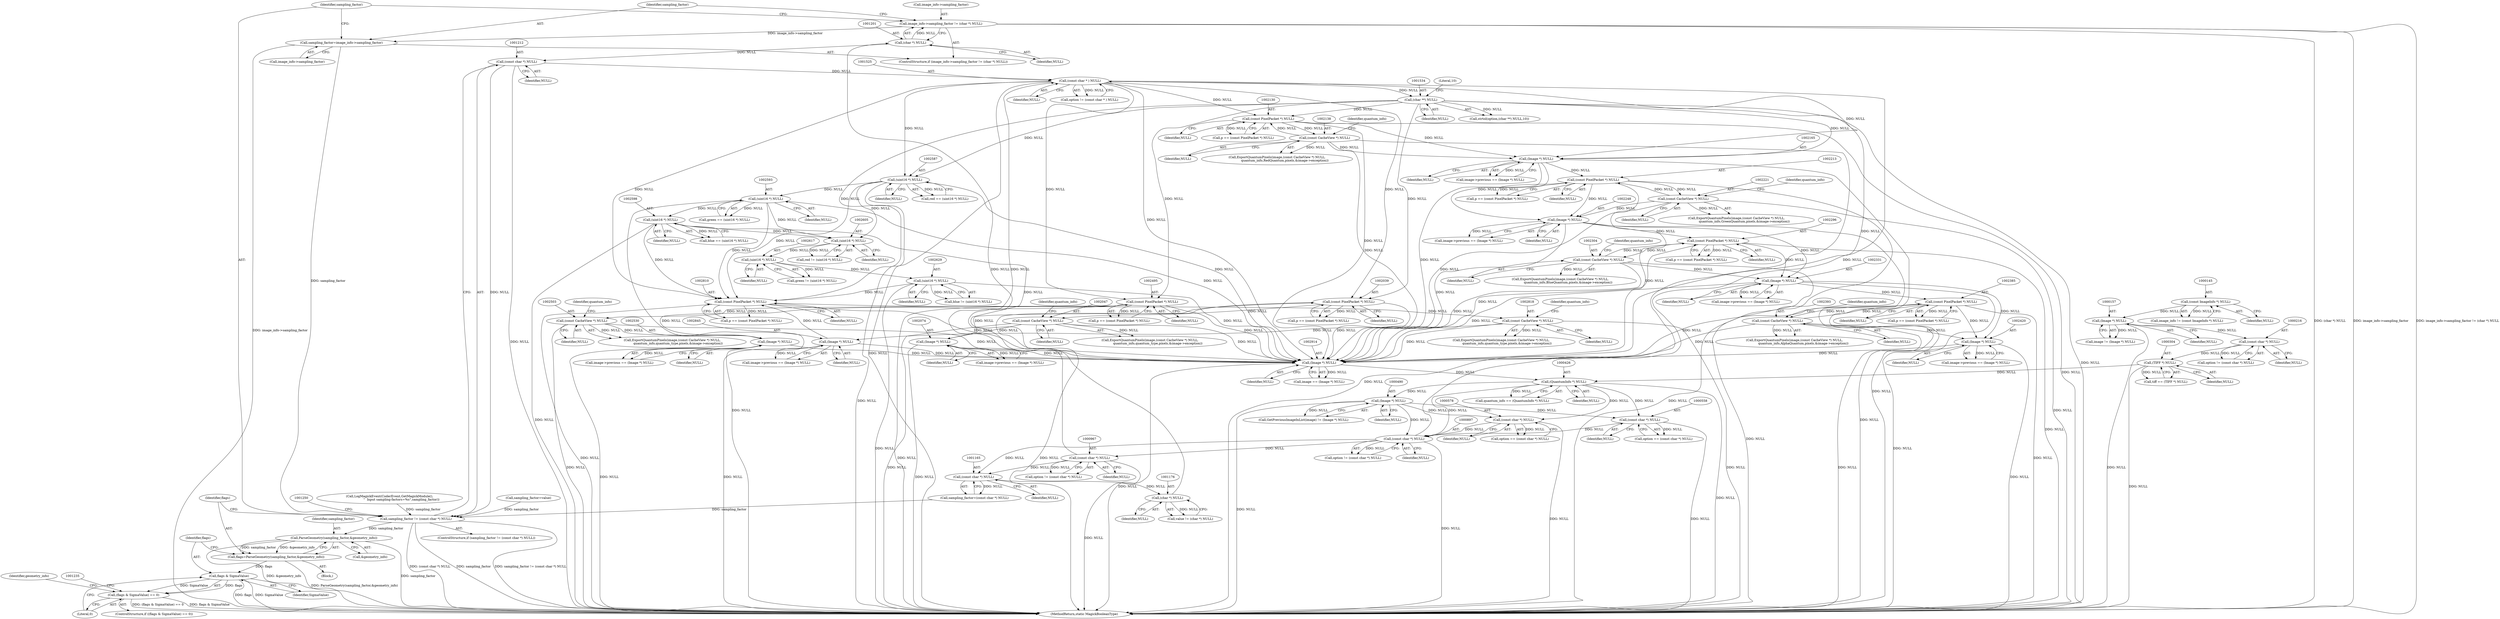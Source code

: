 digraph "0_ImageMagick6_3c53413eb544cc567309b4c86485eae43e956112@pointer" {
"1001196" [label="(Call,image_info->sampling_factor != (char *) NULL)"];
"1001200" [label="(Call,(char *) NULL)"];
"1001175" [label="(Call,(char *) NULL)"];
"1001164" [label="(Call,(const char *) NULL)"];
"1000896" [label="(Call,(const char *) NULL)"];
"1000577" [label="(Call,(const char *) NULL)"];
"1000425" [label="(Call,(QuantumInfo *) NULL)"];
"1002913" [label="(Call,(Image *) NULL)"];
"1002628" [label="(Call,(uint16 *) NULL)"];
"1002616" [label="(Call,(uint16 *) NULL)"];
"1002604" [label="(Call,(uint16 *) NULL)"];
"1002597" [label="(Call,(uint16 *) NULL)"];
"1002592" [label="(Call,(uint16 *) NULL)"];
"1002586" [label="(Call,(uint16 *) NULL)"];
"1001533" [label="(Call,(char **) NULL)"];
"1001524" [label="(Call,(const char * ) NULL)"];
"1001211" [label="(Call,(const char *) NULL)"];
"1000966" [label="(Call,(const char *) NULL)"];
"1002494" [label="(Call,(const PixelPacket *) NULL)"];
"1002529" [label="(Call,(Image *) NULL)"];
"1002502" [label="(Call,(const CacheView *) NULL)"];
"1002220" [label="(Call,(const CacheView *) NULL)"];
"1002212" [label="(Call,(const PixelPacket *) NULL)"];
"1002164" [label="(Call,(Image *) NULL)"];
"1002129" [label="(Call,(const PixelPacket *) NULL)"];
"1002137" [label="(Call,(const CacheView *) NULL)"];
"1002046" [label="(Call,(const CacheView *) NULL)"];
"1002038" [label="(Call,(const PixelPacket *) NULL)"];
"1002073" [label="(Call,(Image *) NULL)"];
"1002295" [label="(Call,(const PixelPacket *) NULL)"];
"1002247" [label="(Call,(Image *) NULL)"];
"1002303" [label="(Call,(const CacheView *) NULL)"];
"1002419" [label="(Call,(Image *) NULL)"];
"1002384" [label="(Call,(const PixelPacket *) NULL)"];
"1002392" [label="(Call,(const CacheView *) NULL)"];
"1002330" [label="(Call,(Image *) NULL)"];
"1002809" [label="(Call,(const PixelPacket *) NULL)"];
"1002844" [label="(Call,(Image *) NULL)"];
"1002817" [label="(Call,(const CacheView *) NULL)"];
"1000303" [label="(Call,(TIFF *) NULL)"];
"1000215" [label="(Call,(const char *) NULL)"];
"1000156" [label="(Call,(Image *) NULL)"];
"1000144" [label="(Call,(const ImageInfo *) NULL)"];
"1000489" [label="(Call,(Image *) NULL)"];
"1000557" [label="(Call,(const char *) NULL)"];
"1001203" [label="(Call,sampling_factor=image_info->sampling_factor)"];
"1001209" [label="(Call,sampling_factor != (const char *) NULL)"];
"1001217" [label="(Call,ParseGeometry(sampling_factor,&geometry_info))"];
"1001215" [label="(Call,flags=ParseGeometry(sampling_factor,&geometry_info))"];
"1001223" [label="(Call,flags & SigmaValue)"];
"1001222" [label="(Call,(flags & SigmaValue) == 0)"];
"1001229" [label="(Identifier,geometry_info)"];
"1001211" [label="(Call,(const char *) NULL)"];
"1000575" [label="(Call,option == (const char *) NULL)"];
"1002505" [label="(Identifier,quantum_info)"];
"1002504" [label="(Identifier,NULL)"];
"1002382" [label="(Call,p == (const PixelPacket *) NULL)"];
"1002332" [label="(Identifier,NULL)"];
"1002301" [label="(Call,ExportQuantumPixels(image,(const CacheView *) NULL,\n                quantum_info,BlueQuantum,pixels,&image->exception))"];
"1002049" [label="(Identifier,quantum_info)"];
"1000154" [label="(Call,image != (Image *) NULL)"];
"1002811" [label="(Identifier,NULL)"];
"1002131" [label="(Identifier,NULL)"];
"1000555" [label="(Call,option == (const char *) NULL)"];
"1002210" [label="(Call,p == (const PixelPacket *) NULL)"];
"1001225" [label="(Identifier,SigmaValue)"];
"1002330" [label="(Call,(Image *) NULL)"];
"1001208" [label="(ControlStructure,if (sampling_factor != (const char *) NULL))"];
"1001536" [label="(Literal,10)"];
"1002223" [label="(Identifier,quantum_info)"];
"1001226" [label="(Literal,0)"];
"1002807" [label="(Call,p == (const PixelPacket *) NULL)"];
"1000301" [label="(Call,tiff == (TIFF *) NULL)"];
"1000142" [label="(Call,image_info != (const ImageInfo *) NULL)"];
"1002525" [label="(Call,image->previous == (Image *) NULL)"];
"1002140" [label="(Identifier,quantum_info)"];
"1002584" [label="(Call,red == (uint16 *) NULL)"];
"1002948" [label="(MethodReturn,static MagickBooleanType)"];
"1002137" [label="(Call,(const CacheView *) NULL)"];
"1000486" [label="(Call,GetPreviousImageInList(image) != (Image *) NULL)"];
"1002384" [label="(Call,(const PixelPacket *) NULL)"];
"1002212" [label="(Call,(const PixelPacket *) NULL)"];
"1002595" [label="(Call,blue == (uint16 *) NULL)"];
"1002419" [label="(Call,(Image *) NULL)"];
"1002249" [label="(Identifier,NULL)"];
"1001535" [label="(Identifier,NULL)"];
"1000146" [label="(Identifier,NULL)"];
"1001202" [label="(Identifier,NULL)"];
"1002590" [label="(Call,green == (uint16 *) NULL)"];
"1001214" [label="(Block,)"];
"1002911" [label="(Call,image == (Image *) NULL)"];
"1001203" [label="(Call,sampling_factor=image_info->sampling_factor)"];
"1000305" [label="(Identifier,NULL)"];
"1002840" [label="(Call,image->previous == (Image *) NULL)"];
"1002492" [label="(Call,p == (const PixelPacket *) NULL)"];
"1000577" [label="(Call,(const char *) NULL)"];
"1000559" [label="(Identifier,NULL)"];
"1002809" [label="(Call,(const PixelPacket *) NULL)"];
"1002913" [label="(Call,(Image *) NULL)"];
"1002630" [label="(Identifier,NULL)"];
"1002390" [label="(Call,ExportQuantumPixels(image,(const CacheView *) NULL,\n                  quantum_info,AlphaQuantum,pixels,&image->exception))"];
"1002395" [label="(Identifier,quantum_info)"];
"1001210" [label="(Identifier,sampling_factor)"];
"1000896" [label="(Call,(const char *) NULL)"];
"1001524" [label="(Call,(const char * ) NULL)"];
"1001216" [label="(Identifier,flags)"];
"1002040" [label="(Identifier,NULL)"];
"1000968" [label="(Identifier,NULL)"];
"1001531" [label="(Call,strtol(option,(char **) NULL,10))"];
"1001173" [label="(Call,value != (char *) NULL)"];
"1000966" [label="(Call,(const char *) NULL)"];
"1002044" [label="(Call,ExportQuantumPixels(image,(const CacheView *) NULL,\n                quantum_info,quantum_type,pixels,&image->exception))"];
"1001197" [label="(Call,image_info->sampling_factor)"];
"1000213" [label="(Call,option != (const char *) NULL)"];
"1002592" [label="(Call,(uint16 *) NULL)"];
"1000898" [label="(Identifier,NULL)"];
"1002220" [label="(Call,(const CacheView *) NULL)"];
"1001526" [label="(Identifier,NULL)"];
"1002243" [label="(Call,image->previous == (Image *) NULL)"];
"1001533" [label="(Call,(char **) NULL)"];
"1002075" [label="(Identifier,NULL)"];
"1002303" [label="(Call,(const CacheView *) NULL)"];
"1002844" [label="(Call,(Image *) NULL)"];
"1002135" [label="(Call,ExportQuantumPixels(image,(const CacheView *) NULL,\n                quantum_info,RedQuantum,pixels,&image->exception))"];
"1001223" [label="(Call,flags & SigmaValue)"];
"1000158" [label="(Identifier,NULL)"];
"1002127" [label="(Call,p == (const PixelPacket *) NULL)"];
"1002616" [label="(Call,(uint16 *) NULL)"];
"1001190" [label="(Call,LogMagickEvent(CoderEvent,GetMagickModule(),\n                        \"  Input sampling-factors=%s\",sampling_factor))"];
"1002247" [label="(Call,(Image *) NULL)"];
"1002604" [label="(Call,(uint16 *) NULL)"];
"1002586" [label="(Call,(uint16 *) NULL)"];
"1002915" [label="(Identifier,NULL)"];
"1002073" [label="(Call,(Image *) NULL)"];
"1001219" [label="(Call,&geometry_info)"];
"1002421" [label="(Identifier,NULL)"];
"1002386" [label="(Identifier,NULL)"];
"1002626" [label="(Call,blue != (uint16 *) NULL)"];
"1001522" [label="(Call,option != (const char * ) NULL)"];
"1002531" [label="(Identifier,NULL)"];
"1000427" [label="(Identifier,NULL)"];
"1001195" [label="(ControlStructure,if (image_info->sampling_factor != (char *) NULL))"];
"1002129" [label="(Call,(const PixelPacket *) NULL)"];
"1002500" [label="(Call,ExportQuantumPixels(image,(const CacheView *) NULL,\n            quantum_info,quantum_type,pixels,&image->exception))"];
"1002588" [label="(Identifier,NULL)"];
"1001218" [label="(Identifier,sampling_factor)"];
"1002139" [label="(Identifier,NULL)"];
"1002069" [label="(Call,image->previous == (Image *) NULL)"];
"1000894" [label="(Call,option != (const char *) NULL)"];
"1002502" [label="(Call,(const CacheView *) NULL)"];
"1000423" [label="(Call,quantum_info == (QuantumInfo *) NULL)"];
"1002494" [label="(Call,(const PixelPacket *) NULL)"];
"1001213" [label="(Identifier,NULL)"];
"1002306" [label="(Identifier,quantum_info)"];
"1002297" [label="(Identifier,NULL)"];
"1000425" [label="(Call,(QuantumInfo *) NULL)"];
"1002305" [label="(Identifier,NULL)"];
"1002618" [label="(Identifier,NULL)"];
"1002222" [label="(Identifier,NULL)"];
"1001200" [label="(Call,(char *) NULL)"];
"1002048" [label="(Identifier,NULL)"];
"1001166" [label="(Identifier,NULL)"];
"1002214" [label="(Identifier,NULL)"];
"1002820" [label="(Identifier,quantum_info)"];
"1002295" [label="(Call,(const PixelPacket *) NULL)"];
"1002164" [label="(Call,(Image *) NULL)"];
"1002415" [label="(Call,image->previous == (Image *) NULL)"];
"1000215" [label="(Call,(const char *) NULL)"];
"1002819" [label="(Identifier,NULL)"];
"1001224" [label="(Identifier,flags)"];
"1002529" [label="(Call,(Image *) NULL)"];
"1002160" [label="(Call,image->previous == (Image *) NULL)"];
"1000303" [label="(Call,(TIFF *) NULL)"];
"1002326" [label="(Call,image->previous == (Image *) NULL)"];
"1002599" [label="(Identifier,NULL)"];
"1002218" [label="(Call,ExportQuantumPixels(image,(const CacheView *) NULL,\n                quantum_info,GreenQuantum,pixels,&image->exception))"];
"1000217" [label="(Identifier,NULL)"];
"1002293" [label="(Call,p == (const PixelPacket *) NULL)"];
"1000579" [label="(Identifier,NULL)"];
"1001179" [label="(Call,sampling_factor=value)"];
"1001217" [label="(Call,ParseGeometry(sampling_factor,&geometry_info))"];
"1001196" [label="(Call,image_info->sampling_factor != (char *) NULL)"];
"1001205" [label="(Call,image_info->sampling_factor)"];
"1001164" [label="(Call,(const char *) NULL)"];
"1002594" [label="(Identifier,NULL)"];
"1002606" [label="(Identifier,NULL)"];
"1002815" [label="(Call,ExportQuantumPixels(image,(const CacheView *) NULL,\n            quantum_info,quantum_type,pixels,&image->exception))"];
"1001222" [label="(Call,(flags & SigmaValue) == 0)"];
"1002036" [label="(Call,p == (const PixelPacket *) NULL)"];
"1000156" [label="(Call,(Image *) NULL)"];
"1002614" [label="(Call,green != (uint16 *) NULL)"];
"1000491" [label="(Identifier,NULL)"];
"1001209" [label="(Call,sampling_factor != (const char *) NULL)"];
"1002846" [label="(Identifier,NULL)"];
"1001215" [label="(Call,flags=ParseGeometry(sampling_factor,&geometry_info))"];
"1000557" [label="(Call,(const char *) NULL)"];
"1001177" [label="(Identifier,NULL)"];
"1002817" [label="(Call,(const CacheView *) NULL)"];
"1002628" [label="(Call,(uint16 *) NULL)"];
"1002496" [label="(Identifier,NULL)"];
"1002166" [label="(Identifier,NULL)"];
"1002038" [label="(Call,(const PixelPacket *) NULL)"];
"1002394" [label="(Identifier,NULL)"];
"1001204" [label="(Identifier,sampling_factor)"];
"1002392" [label="(Call,(const CacheView *) NULL)"];
"1002597" [label="(Call,(uint16 *) NULL)"];
"1000144" [label="(Call,(const ImageInfo *) NULL)"];
"1001221" [label="(ControlStructure,if ((flags & SigmaValue) == 0))"];
"1001162" [label="(Call,sampling_factor=(const char *) NULL)"];
"1001175" [label="(Call,(char *) NULL)"];
"1002046" [label="(Call,(const CacheView *) NULL)"];
"1000489" [label="(Call,(Image *) NULL)"];
"1000964" [label="(Call,option != (const char *) NULL)"];
"1002602" [label="(Call,red != (uint16 *) NULL)"];
"1001196" -> "1001195"  [label="AST: "];
"1001196" -> "1001200"  [label="CFG: "];
"1001197" -> "1001196"  [label="AST: "];
"1001200" -> "1001196"  [label="AST: "];
"1001204" -> "1001196"  [label="CFG: "];
"1001210" -> "1001196"  [label="CFG: "];
"1001196" -> "1002948"  [label="DDG: image_info->sampling_factor"];
"1001196" -> "1002948"  [label="DDG: image_info->sampling_factor != (char *) NULL"];
"1001196" -> "1002948"  [label="DDG: (char *) NULL"];
"1001200" -> "1001196"  [label="DDG: NULL"];
"1001196" -> "1001203"  [label="DDG: image_info->sampling_factor"];
"1001200" -> "1001202"  [label="CFG: "];
"1001201" -> "1001200"  [label="AST: "];
"1001202" -> "1001200"  [label="AST: "];
"1001175" -> "1001200"  [label="DDG: NULL"];
"1001200" -> "1001211"  [label="DDG: NULL"];
"1001175" -> "1001173"  [label="AST: "];
"1001175" -> "1001177"  [label="CFG: "];
"1001176" -> "1001175"  [label="AST: "];
"1001177" -> "1001175"  [label="AST: "];
"1001173" -> "1001175"  [label="CFG: "];
"1001175" -> "1001173"  [label="DDG: NULL"];
"1001164" -> "1001175"  [label="DDG: NULL"];
"1001164" -> "1001162"  [label="AST: "];
"1001164" -> "1001166"  [label="CFG: "];
"1001165" -> "1001164"  [label="AST: "];
"1001166" -> "1001164"  [label="AST: "];
"1001162" -> "1001164"  [label="CFG: "];
"1001164" -> "1001162"  [label="DDG: NULL"];
"1000896" -> "1001164"  [label="DDG: NULL"];
"1000966" -> "1001164"  [label="DDG: NULL"];
"1000896" -> "1000894"  [label="AST: "];
"1000896" -> "1000898"  [label="CFG: "];
"1000897" -> "1000896"  [label="AST: "];
"1000898" -> "1000896"  [label="AST: "];
"1000894" -> "1000896"  [label="CFG: "];
"1000896" -> "1002948"  [label="DDG: NULL"];
"1000896" -> "1000894"  [label="DDG: NULL"];
"1000577" -> "1000896"  [label="DDG: NULL"];
"1000425" -> "1000896"  [label="DDG: NULL"];
"1000489" -> "1000896"  [label="DDG: NULL"];
"1000557" -> "1000896"  [label="DDG: NULL"];
"1000896" -> "1000966"  [label="DDG: NULL"];
"1000896" -> "1001524"  [label="DDG: NULL"];
"1000577" -> "1000575"  [label="AST: "];
"1000577" -> "1000579"  [label="CFG: "];
"1000578" -> "1000577"  [label="AST: "];
"1000579" -> "1000577"  [label="AST: "];
"1000575" -> "1000577"  [label="CFG: "];
"1000577" -> "1002948"  [label="DDG: NULL"];
"1000577" -> "1000575"  [label="DDG: NULL"];
"1000425" -> "1000577"  [label="DDG: NULL"];
"1000489" -> "1000577"  [label="DDG: NULL"];
"1000425" -> "1000423"  [label="AST: "];
"1000425" -> "1000427"  [label="CFG: "];
"1000426" -> "1000425"  [label="AST: "];
"1000427" -> "1000425"  [label="AST: "];
"1000423" -> "1000425"  [label="CFG: "];
"1000425" -> "1002948"  [label="DDG: NULL"];
"1000425" -> "1000423"  [label="DDG: NULL"];
"1002913" -> "1000425"  [label="DDG: NULL"];
"1000303" -> "1000425"  [label="DDG: NULL"];
"1000425" -> "1000489"  [label="DDG: NULL"];
"1000425" -> "1000557"  [label="DDG: NULL"];
"1002913" -> "1002911"  [label="AST: "];
"1002913" -> "1002915"  [label="CFG: "];
"1002914" -> "1002913"  [label="AST: "];
"1002915" -> "1002913"  [label="AST: "];
"1002911" -> "1002913"  [label="CFG: "];
"1002913" -> "1002948"  [label="DDG: NULL"];
"1002913" -> "1002911"  [label="DDG: NULL"];
"1002628" -> "1002913"  [label="DDG: NULL"];
"1002494" -> "1002913"  [label="DDG: NULL"];
"1001533" -> "1002913"  [label="DDG: NULL"];
"1002220" -> "1002913"  [label="DDG: NULL"];
"1002129" -> "1002913"  [label="DDG: NULL"];
"1002046" -> "1002913"  [label="DDG: NULL"];
"1002295" -> "1002913"  [label="DDG: NULL"];
"1002597" -> "1002913"  [label="DDG: NULL"];
"1001524" -> "1002913"  [label="DDG: NULL"];
"1002247" -> "1002913"  [label="DDG: NULL"];
"1002137" -> "1002913"  [label="DDG: NULL"];
"1002164" -> "1002913"  [label="DDG: NULL"];
"1002303" -> "1002913"  [label="DDG: NULL"];
"1002592" -> "1002913"  [label="DDG: NULL"];
"1002502" -> "1002913"  [label="DDG: NULL"];
"1002419" -> "1002913"  [label="DDG: NULL"];
"1002384" -> "1002913"  [label="DDG: NULL"];
"1002212" -> "1002913"  [label="DDG: NULL"];
"1002586" -> "1002913"  [label="DDG: NULL"];
"1002392" -> "1002913"  [label="DDG: NULL"];
"1002073" -> "1002913"  [label="DDG: NULL"];
"1002809" -> "1002913"  [label="DDG: NULL"];
"1002817" -> "1002913"  [label="DDG: NULL"];
"1002529" -> "1002913"  [label="DDG: NULL"];
"1002330" -> "1002913"  [label="DDG: NULL"];
"1002038" -> "1002913"  [label="DDG: NULL"];
"1002844" -> "1002913"  [label="DDG: NULL"];
"1002628" -> "1002626"  [label="AST: "];
"1002628" -> "1002630"  [label="CFG: "];
"1002629" -> "1002628"  [label="AST: "];
"1002630" -> "1002628"  [label="AST: "];
"1002626" -> "1002628"  [label="CFG: "];
"1002628" -> "1002948"  [label="DDG: NULL"];
"1002628" -> "1002626"  [label="DDG: NULL"];
"1002616" -> "1002628"  [label="DDG: NULL"];
"1002628" -> "1002809"  [label="DDG: NULL"];
"1002616" -> "1002614"  [label="AST: "];
"1002616" -> "1002618"  [label="CFG: "];
"1002617" -> "1002616"  [label="AST: "];
"1002618" -> "1002616"  [label="AST: "];
"1002614" -> "1002616"  [label="CFG: "];
"1002616" -> "1002614"  [label="DDG: NULL"];
"1002604" -> "1002616"  [label="DDG: NULL"];
"1002604" -> "1002602"  [label="AST: "];
"1002604" -> "1002606"  [label="CFG: "];
"1002605" -> "1002604"  [label="AST: "];
"1002606" -> "1002604"  [label="AST: "];
"1002602" -> "1002604"  [label="CFG: "];
"1002604" -> "1002602"  [label="DDG: NULL"];
"1002597" -> "1002604"  [label="DDG: NULL"];
"1002586" -> "1002604"  [label="DDG: NULL"];
"1002592" -> "1002604"  [label="DDG: NULL"];
"1002597" -> "1002595"  [label="AST: "];
"1002597" -> "1002599"  [label="CFG: "];
"1002598" -> "1002597"  [label="AST: "];
"1002599" -> "1002597"  [label="AST: "];
"1002595" -> "1002597"  [label="CFG: "];
"1002597" -> "1002948"  [label="DDG: NULL"];
"1002597" -> "1002595"  [label="DDG: NULL"];
"1002592" -> "1002597"  [label="DDG: NULL"];
"1002597" -> "1002809"  [label="DDG: NULL"];
"1002592" -> "1002590"  [label="AST: "];
"1002592" -> "1002594"  [label="CFG: "];
"1002593" -> "1002592"  [label="AST: "];
"1002594" -> "1002592"  [label="AST: "];
"1002590" -> "1002592"  [label="CFG: "];
"1002592" -> "1002948"  [label="DDG: NULL"];
"1002592" -> "1002590"  [label="DDG: NULL"];
"1002586" -> "1002592"  [label="DDG: NULL"];
"1002592" -> "1002809"  [label="DDG: NULL"];
"1002586" -> "1002584"  [label="AST: "];
"1002586" -> "1002588"  [label="CFG: "];
"1002587" -> "1002586"  [label="AST: "];
"1002588" -> "1002586"  [label="AST: "];
"1002584" -> "1002586"  [label="CFG: "];
"1002586" -> "1002948"  [label="DDG: NULL"];
"1002586" -> "1002584"  [label="DDG: NULL"];
"1001533" -> "1002586"  [label="DDG: NULL"];
"1001524" -> "1002586"  [label="DDG: NULL"];
"1002586" -> "1002809"  [label="DDG: NULL"];
"1001533" -> "1001531"  [label="AST: "];
"1001533" -> "1001535"  [label="CFG: "];
"1001534" -> "1001533"  [label="AST: "];
"1001535" -> "1001533"  [label="AST: "];
"1001536" -> "1001533"  [label="CFG: "];
"1001533" -> "1002948"  [label="DDG: NULL"];
"1001533" -> "1001531"  [label="DDG: NULL"];
"1001524" -> "1001533"  [label="DDG: NULL"];
"1001533" -> "1002038"  [label="DDG: NULL"];
"1001533" -> "1002129"  [label="DDG: NULL"];
"1001533" -> "1002164"  [label="DDG: NULL"];
"1001533" -> "1002494"  [label="DDG: NULL"];
"1001533" -> "1002809"  [label="DDG: NULL"];
"1001524" -> "1001522"  [label="AST: "];
"1001524" -> "1001526"  [label="CFG: "];
"1001525" -> "1001524"  [label="AST: "];
"1001526" -> "1001524"  [label="AST: "];
"1001522" -> "1001524"  [label="CFG: "];
"1001524" -> "1002948"  [label="DDG: NULL"];
"1001524" -> "1001522"  [label="DDG: NULL"];
"1001211" -> "1001524"  [label="DDG: NULL"];
"1000966" -> "1001524"  [label="DDG: NULL"];
"1001524" -> "1002038"  [label="DDG: NULL"];
"1001524" -> "1002129"  [label="DDG: NULL"];
"1001524" -> "1002164"  [label="DDG: NULL"];
"1001524" -> "1002494"  [label="DDG: NULL"];
"1001524" -> "1002809"  [label="DDG: NULL"];
"1001211" -> "1001209"  [label="AST: "];
"1001211" -> "1001213"  [label="CFG: "];
"1001212" -> "1001211"  [label="AST: "];
"1001213" -> "1001211"  [label="AST: "];
"1001209" -> "1001211"  [label="CFG: "];
"1001211" -> "1002948"  [label="DDG: NULL"];
"1001211" -> "1001209"  [label="DDG: NULL"];
"1000966" -> "1000964"  [label="AST: "];
"1000966" -> "1000968"  [label="CFG: "];
"1000967" -> "1000966"  [label="AST: "];
"1000968" -> "1000966"  [label="AST: "];
"1000964" -> "1000966"  [label="CFG: "];
"1000966" -> "1002948"  [label="DDG: NULL"];
"1000966" -> "1000964"  [label="DDG: NULL"];
"1002494" -> "1002492"  [label="AST: "];
"1002494" -> "1002496"  [label="CFG: "];
"1002495" -> "1002494"  [label="AST: "];
"1002496" -> "1002494"  [label="AST: "];
"1002492" -> "1002494"  [label="CFG: "];
"1002494" -> "1002948"  [label="DDG: NULL"];
"1002494" -> "1002492"  [label="DDG: NULL"];
"1002529" -> "1002494"  [label="DDG: NULL"];
"1002494" -> "1002502"  [label="DDG: NULL"];
"1002529" -> "1002525"  [label="AST: "];
"1002529" -> "1002531"  [label="CFG: "];
"1002530" -> "1002529"  [label="AST: "];
"1002531" -> "1002529"  [label="AST: "];
"1002525" -> "1002529"  [label="CFG: "];
"1002529" -> "1002948"  [label="DDG: NULL"];
"1002529" -> "1002525"  [label="DDG: NULL"];
"1002502" -> "1002529"  [label="DDG: NULL"];
"1002502" -> "1002500"  [label="AST: "];
"1002502" -> "1002504"  [label="CFG: "];
"1002503" -> "1002502"  [label="AST: "];
"1002504" -> "1002502"  [label="AST: "];
"1002505" -> "1002502"  [label="CFG: "];
"1002502" -> "1002948"  [label="DDG: NULL"];
"1002502" -> "1002500"  [label="DDG: NULL"];
"1002220" -> "1002218"  [label="AST: "];
"1002220" -> "1002222"  [label="CFG: "];
"1002221" -> "1002220"  [label="AST: "];
"1002222" -> "1002220"  [label="AST: "];
"1002223" -> "1002220"  [label="CFG: "];
"1002220" -> "1002948"  [label="DDG: NULL"];
"1002220" -> "1002212"  [label="DDG: NULL"];
"1002220" -> "1002218"  [label="DDG: NULL"];
"1002212" -> "1002220"  [label="DDG: NULL"];
"1002220" -> "1002247"  [label="DDG: NULL"];
"1002212" -> "1002210"  [label="AST: "];
"1002212" -> "1002214"  [label="CFG: "];
"1002213" -> "1002212"  [label="AST: "];
"1002214" -> "1002212"  [label="AST: "];
"1002210" -> "1002212"  [label="CFG: "];
"1002212" -> "1002948"  [label="DDG: NULL"];
"1002212" -> "1002210"  [label="DDG: NULL"];
"1002164" -> "1002212"  [label="DDG: NULL"];
"1002212" -> "1002247"  [label="DDG: NULL"];
"1002164" -> "1002160"  [label="AST: "];
"1002164" -> "1002166"  [label="CFG: "];
"1002165" -> "1002164"  [label="AST: "];
"1002166" -> "1002164"  [label="AST: "];
"1002160" -> "1002164"  [label="CFG: "];
"1002164" -> "1002948"  [label="DDG: NULL"];
"1002164" -> "1002160"  [label="DDG: NULL"];
"1002129" -> "1002164"  [label="DDG: NULL"];
"1002137" -> "1002164"  [label="DDG: NULL"];
"1002164" -> "1002247"  [label="DDG: NULL"];
"1002129" -> "1002127"  [label="AST: "];
"1002129" -> "1002131"  [label="CFG: "];
"1002130" -> "1002129"  [label="AST: "];
"1002131" -> "1002129"  [label="AST: "];
"1002127" -> "1002129"  [label="CFG: "];
"1002129" -> "1002948"  [label="DDG: NULL"];
"1002129" -> "1002127"  [label="DDG: NULL"];
"1002137" -> "1002129"  [label="DDG: NULL"];
"1002129" -> "1002137"  [label="DDG: NULL"];
"1002137" -> "1002135"  [label="AST: "];
"1002137" -> "1002139"  [label="CFG: "];
"1002138" -> "1002137"  [label="AST: "];
"1002139" -> "1002137"  [label="AST: "];
"1002140" -> "1002137"  [label="CFG: "];
"1002137" -> "1002948"  [label="DDG: NULL"];
"1002137" -> "1002135"  [label="DDG: NULL"];
"1002046" -> "1002044"  [label="AST: "];
"1002046" -> "1002048"  [label="CFG: "];
"1002047" -> "1002046"  [label="AST: "];
"1002048" -> "1002046"  [label="AST: "];
"1002049" -> "1002046"  [label="CFG: "];
"1002046" -> "1002948"  [label="DDG: NULL"];
"1002046" -> "1002044"  [label="DDG: NULL"];
"1002038" -> "1002046"  [label="DDG: NULL"];
"1002046" -> "1002073"  [label="DDG: NULL"];
"1002038" -> "1002036"  [label="AST: "];
"1002038" -> "1002040"  [label="CFG: "];
"1002039" -> "1002038"  [label="AST: "];
"1002040" -> "1002038"  [label="AST: "];
"1002036" -> "1002038"  [label="CFG: "];
"1002038" -> "1002948"  [label="DDG: NULL"];
"1002038" -> "1002036"  [label="DDG: NULL"];
"1002073" -> "1002038"  [label="DDG: NULL"];
"1002073" -> "1002069"  [label="AST: "];
"1002073" -> "1002075"  [label="CFG: "];
"1002074" -> "1002073"  [label="AST: "];
"1002075" -> "1002073"  [label="AST: "];
"1002069" -> "1002073"  [label="CFG: "];
"1002073" -> "1002948"  [label="DDG: NULL"];
"1002073" -> "1002069"  [label="DDG: NULL"];
"1002295" -> "1002293"  [label="AST: "];
"1002295" -> "1002297"  [label="CFG: "];
"1002296" -> "1002295"  [label="AST: "];
"1002297" -> "1002295"  [label="AST: "];
"1002293" -> "1002295"  [label="CFG: "];
"1002295" -> "1002948"  [label="DDG: NULL"];
"1002295" -> "1002293"  [label="DDG: NULL"];
"1002247" -> "1002295"  [label="DDG: NULL"];
"1002303" -> "1002295"  [label="DDG: NULL"];
"1002295" -> "1002303"  [label="DDG: NULL"];
"1002295" -> "1002330"  [label="DDG: NULL"];
"1002247" -> "1002243"  [label="AST: "];
"1002247" -> "1002249"  [label="CFG: "];
"1002248" -> "1002247"  [label="AST: "];
"1002249" -> "1002247"  [label="AST: "];
"1002243" -> "1002247"  [label="CFG: "];
"1002247" -> "1002948"  [label="DDG: NULL"];
"1002247" -> "1002243"  [label="DDG: NULL"];
"1002247" -> "1002330"  [label="DDG: NULL"];
"1002303" -> "1002301"  [label="AST: "];
"1002303" -> "1002305"  [label="CFG: "];
"1002304" -> "1002303"  [label="AST: "];
"1002305" -> "1002303"  [label="AST: "];
"1002306" -> "1002303"  [label="CFG: "];
"1002303" -> "1002948"  [label="DDG: NULL"];
"1002303" -> "1002301"  [label="DDG: NULL"];
"1002303" -> "1002330"  [label="DDG: NULL"];
"1002419" -> "1002415"  [label="AST: "];
"1002419" -> "1002421"  [label="CFG: "];
"1002420" -> "1002419"  [label="AST: "];
"1002421" -> "1002419"  [label="AST: "];
"1002415" -> "1002419"  [label="CFG: "];
"1002419" -> "1002948"  [label="DDG: NULL"];
"1002419" -> "1002415"  [label="DDG: NULL"];
"1002384" -> "1002419"  [label="DDG: NULL"];
"1002392" -> "1002419"  [label="DDG: NULL"];
"1002330" -> "1002419"  [label="DDG: NULL"];
"1002384" -> "1002382"  [label="AST: "];
"1002384" -> "1002386"  [label="CFG: "];
"1002385" -> "1002384"  [label="AST: "];
"1002386" -> "1002384"  [label="AST: "];
"1002382" -> "1002384"  [label="CFG: "];
"1002384" -> "1002948"  [label="DDG: NULL"];
"1002384" -> "1002382"  [label="DDG: NULL"];
"1002392" -> "1002384"  [label="DDG: NULL"];
"1002330" -> "1002384"  [label="DDG: NULL"];
"1002384" -> "1002392"  [label="DDG: NULL"];
"1002392" -> "1002390"  [label="AST: "];
"1002392" -> "1002394"  [label="CFG: "];
"1002393" -> "1002392"  [label="AST: "];
"1002394" -> "1002392"  [label="AST: "];
"1002395" -> "1002392"  [label="CFG: "];
"1002392" -> "1002948"  [label="DDG: NULL"];
"1002392" -> "1002390"  [label="DDG: NULL"];
"1002330" -> "1002326"  [label="AST: "];
"1002330" -> "1002332"  [label="CFG: "];
"1002331" -> "1002330"  [label="AST: "];
"1002332" -> "1002330"  [label="AST: "];
"1002326" -> "1002330"  [label="CFG: "];
"1002330" -> "1002948"  [label="DDG: NULL"];
"1002330" -> "1002326"  [label="DDG: NULL"];
"1002809" -> "1002807"  [label="AST: "];
"1002809" -> "1002811"  [label="CFG: "];
"1002810" -> "1002809"  [label="AST: "];
"1002811" -> "1002809"  [label="AST: "];
"1002807" -> "1002809"  [label="CFG: "];
"1002809" -> "1002948"  [label="DDG: NULL"];
"1002809" -> "1002807"  [label="DDG: NULL"];
"1002844" -> "1002809"  [label="DDG: NULL"];
"1002809" -> "1002817"  [label="DDG: NULL"];
"1002844" -> "1002840"  [label="AST: "];
"1002844" -> "1002846"  [label="CFG: "];
"1002845" -> "1002844"  [label="AST: "];
"1002846" -> "1002844"  [label="AST: "];
"1002840" -> "1002844"  [label="CFG: "];
"1002844" -> "1002948"  [label="DDG: NULL"];
"1002844" -> "1002840"  [label="DDG: NULL"];
"1002817" -> "1002844"  [label="DDG: NULL"];
"1002817" -> "1002815"  [label="AST: "];
"1002817" -> "1002819"  [label="CFG: "];
"1002818" -> "1002817"  [label="AST: "];
"1002819" -> "1002817"  [label="AST: "];
"1002820" -> "1002817"  [label="CFG: "];
"1002817" -> "1002948"  [label="DDG: NULL"];
"1002817" -> "1002815"  [label="DDG: NULL"];
"1000303" -> "1000301"  [label="AST: "];
"1000303" -> "1000305"  [label="CFG: "];
"1000304" -> "1000303"  [label="AST: "];
"1000305" -> "1000303"  [label="AST: "];
"1000301" -> "1000303"  [label="CFG: "];
"1000303" -> "1002948"  [label="DDG: NULL"];
"1000303" -> "1000301"  [label="DDG: NULL"];
"1000215" -> "1000303"  [label="DDG: NULL"];
"1000215" -> "1000213"  [label="AST: "];
"1000215" -> "1000217"  [label="CFG: "];
"1000216" -> "1000215"  [label="AST: "];
"1000217" -> "1000215"  [label="AST: "];
"1000213" -> "1000215"  [label="CFG: "];
"1000215" -> "1000213"  [label="DDG: NULL"];
"1000156" -> "1000215"  [label="DDG: NULL"];
"1000156" -> "1000154"  [label="AST: "];
"1000156" -> "1000158"  [label="CFG: "];
"1000157" -> "1000156"  [label="AST: "];
"1000158" -> "1000156"  [label="AST: "];
"1000154" -> "1000156"  [label="CFG: "];
"1000156" -> "1002948"  [label="DDG: NULL"];
"1000156" -> "1000154"  [label="DDG: NULL"];
"1000144" -> "1000156"  [label="DDG: NULL"];
"1000144" -> "1000142"  [label="AST: "];
"1000144" -> "1000146"  [label="CFG: "];
"1000145" -> "1000144"  [label="AST: "];
"1000146" -> "1000144"  [label="AST: "];
"1000142" -> "1000144"  [label="CFG: "];
"1000144" -> "1000142"  [label="DDG: NULL"];
"1000489" -> "1000486"  [label="AST: "];
"1000489" -> "1000491"  [label="CFG: "];
"1000490" -> "1000489"  [label="AST: "];
"1000491" -> "1000489"  [label="AST: "];
"1000486" -> "1000489"  [label="CFG: "];
"1000489" -> "1002948"  [label="DDG: NULL"];
"1000489" -> "1000486"  [label="DDG: NULL"];
"1000489" -> "1000557"  [label="DDG: NULL"];
"1000557" -> "1000555"  [label="AST: "];
"1000557" -> "1000559"  [label="CFG: "];
"1000558" -> "1000557"  [label="AST: "];
"1000559" -> "1000557"  [label="AST: "];
"1000555" -> "1000557"  [label="CFG: "];
"1000557" -> "1002948"  [label="DDG: NULL"];
"1000557" -> "1000555"  [label="DDG: NULL"];
"1001203" -> "1001195"  [label="AST: "];
"1001203" -> "1001205"  [label="CFG: "];
"1001204" -> "1001203"  [label="AST: "];
"1001205" -> "1001203"  [label="AST: "];
"1001210" -> "1001203"  [label="CFG: "];
"1001203" -> "1002948"  [label="DDG: image_info->sampling_factor"];
"1001203" -> "1001209"  [label="DDG: sampling_factor"];
"1001209" -> "1001208"  [label="AST: "];
"1001210" -> "1001209"  [label="AST: "];
"1001216" -> "1001209"  [label="CFG: "];
"1001250" -> "1001209"  [label="CFG: "];
"1001209" -> "1002948"  [label="DDG: sampling_factor != (const char *) NULL"];
"1001209" -> "1002948"  [label="DDG: (const char *) NULL"];
"1001209" -> "1002948"  [label="DDG: sampling_factor"];
"1001162" -> "1001209"  [label="DDG: sampling_factor"];
"1001179" -> "1001209"  [label="DDG: sampling_factor"];
"1001190" -> "1001209"  [label="DDG: sampling_factor"];
"1001209" -> "1001217"  [label="DDG: sampling_factor"];
"1001217" -> "1001215"  [label="AST: "];
"1001217" -> "1001219"  [label="CFG: "];
"1001218" -> "1001217"  [label="AST: "];
"1001219" -> "1001217"  [label="AST: "];
"1001215" -> "1001217"  [label="CFG: "];
"1001217" -> "1002948"  [label="DDG: sampling_factor"];
"1001217" -> "1002948"  [label="DDG: &geometry_info"];
"1001217" -> "1001215"  [label="DDG: sampling_factor"];
"1001217" -> "1001215"  [label="DDG: &geometry_info"];
"1001215" -> "1001214"  [label="AST: "];
"1001216" -> "1001215"  [label="AST: "];
"1001224" -> "1001215"  [label="CFG: "];
"1001215" -> "1002948"  [label="DDG: ParseGeometry(sampling_factor,&geometry_info)"];
"1001215" -> "1001223"  [label="DDG: flags"];
"1001223" -> "1001222"  [label="AST: "];
"1001223" -> "1001225"  [label="CFG: "];
"1001224" -> "1001223"  [label="AST: "];
"1001225" -> "1001223"  [label="AST: "];
"1001226" -> "1001223"  [label="CFG: "];
"1001223" -> "1002948"  [label="DDG: SigmaValue"];
"1001223" -> "1002948"  [label="DDG: flags"];
"1001223" -> "1001222"  [label="DDG: flags"];
"1001223" -> "1001222"  [label="DDG: SigmaValue"];
"1001222" -> "1001221"  [label="AST: "];
"1001222" -> "1001226"  [label="CFG: "];
"1001226" -> "1001222"  [label="AST: "];
"1001229" -> "1001222"  [label="CFG: "];
"1001235" -> "1001222"  [label="CFG: "];
"1001222" -> "1002948"  [label="DDG: flags & SigmaValue"];
"1001222" -> "1002948"  [label="DDG: (flags & SigmaValue) == 0"];
}
